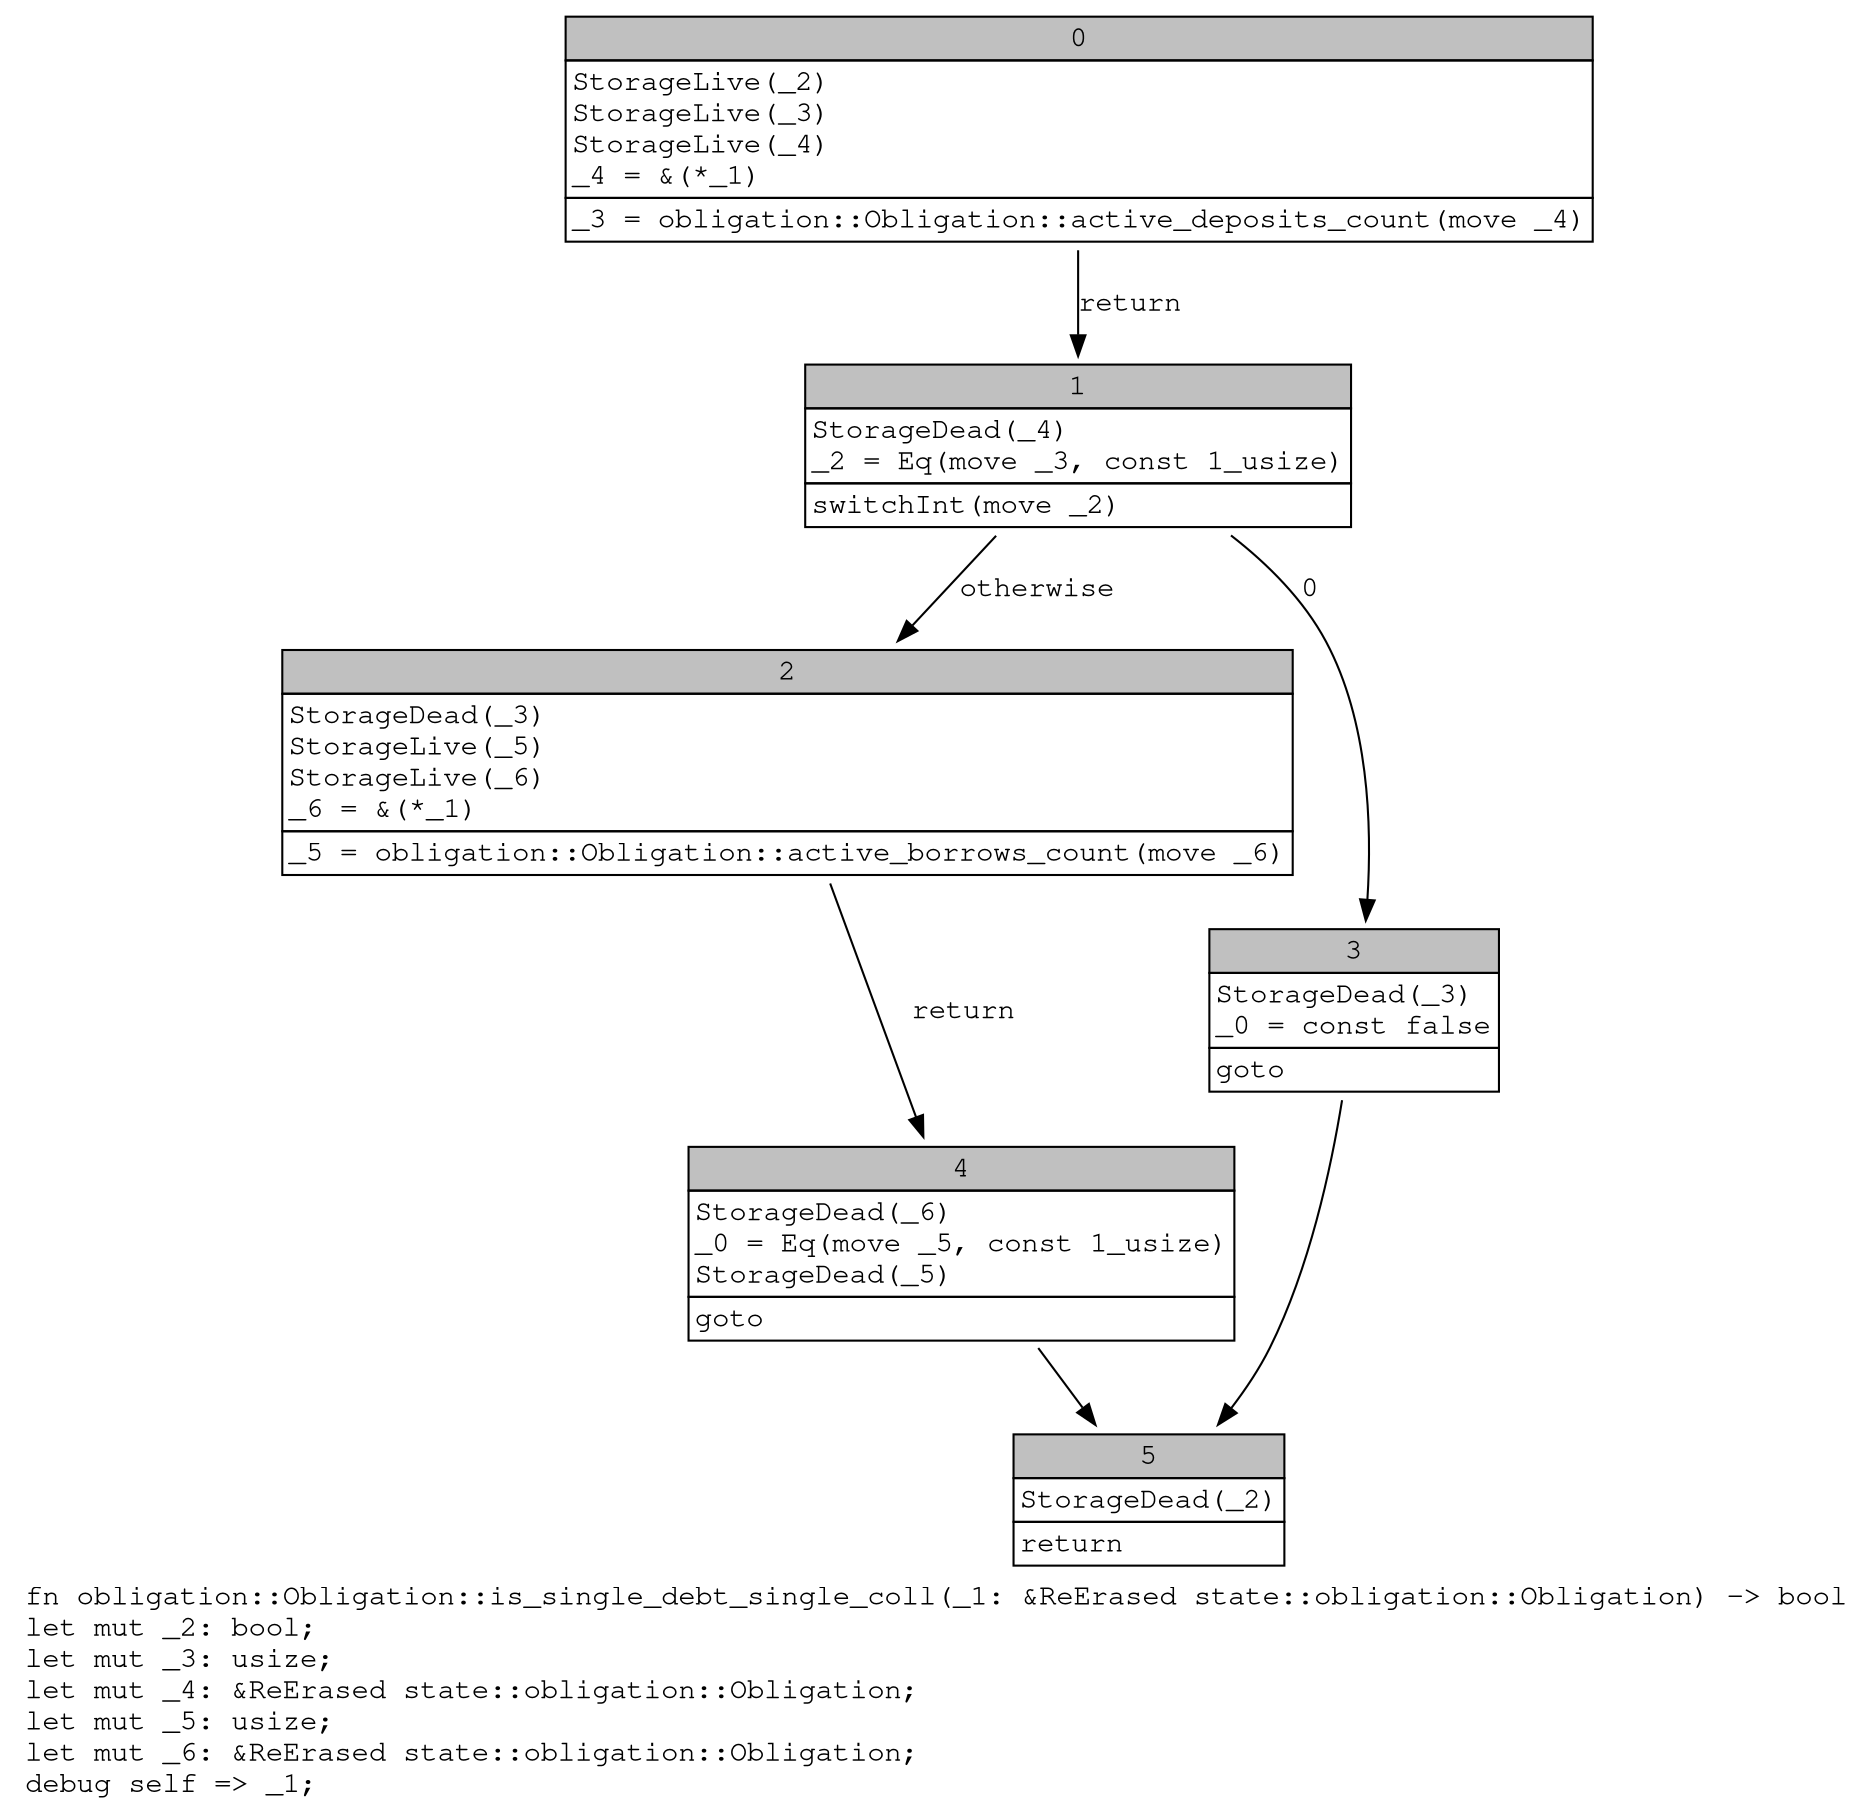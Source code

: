 digraph Mir_0_1714 {
    graph [fontname="Courier, monospace"];
    node [fontname="Courier, monospace"];
    edge [fontname="Courier, monospace"];
    label=<fn obligation::Obligation::is_single_debt_single_coll(_1: &amp;ReErased state::obligation::Obligation) -&gt; bool<br align="left"/>let mut _2: bool;<br align="left"/>let mut _3: usize;<br align="left"/>let mut _4: &amp;ReErased state::obligation::Obligation;<br align="left"/>let mut _5: usize;<br align="left"/>let mut _6: &amp;ReErased state::obligation::Obligation;<br align="left"/>debug self =&gt; _1;<br align="left"/>>;
    bb0__0_1714 [shape="none", label=<<table border="0" cellborder="1" cellspacing="0"><tr><td bgcolor="gray" align="center" colspan="1">0</td></tr><tr><td align="left" balign="left">StorageLive(_2)<br/>StorageLive(_3)<br/>StorageLive(_4)<br/>_4 = &amp;(*_1)<br/></td></tr><tr><td align="left">_3 = obligation::Obligation::active_deposits_count(move _4)</td></tr></table>>];
    bb1__0_1714 [shape="none", label=<<table border="0" cellborder="1" cellspacing="0"><tr><td bgcolor="gray" align="center" colspan="1">1</td></tr><tr><td align="left" balign="left">StorageDead(_4)<br/>_2 = Eq(move _3, const 1_usize)<br/></td></tr><tr><td align="left">switchInt(move _2)</td></tr></table>>];
    bb2__0_1714 [shape="none", label=<<table border="0" cellborder="1" cellspacing="0"><tr><td bgcolor="gray" align="center" colspan="1">2</td></tr><tr><td align="left" balign="left">StorageDead(_3)<br/>StorageLive(_5)<br/>StorageLive(_6)<br/>_6 = &amp;(*_1)<br/></td></tr><tr><td align="left">_5 = obligation::Obligation::active_borrows_count(move _6)</td></tr></table>>];
    bb3__0_1714 [shape="none", label=<<table border="0" cellborder="1" cellspacing="0"><tr><td bgcolor="gray" align="center" colspan="1">3</td></tr><tr><td align="left" balign="left">StorageDead(_3)<br/>_0 = const false<br/></td></tr><tr><td align="left">goto</td></tr></table>>];
    bb4__0_1714 [shape="none", label=<<table border="0" cellborder="1" cellspacing="0"><tr><td bgcolor="gray" align="center" colspan="1">4</td></tr><tr><td align="left" balign="left">StorageDead(_6)<br/>_0 = Eq(move _5, const 1_usize)<br/>StorageDead(_5)<br/></td></tr><tr><td align="left">goto</td></tr></table>>];
    bb5__0_1714 [shape="none", label=<<table border="0" cellborder="1" cellspacing="0"><tr><td bgcolor="gray" align="center" colspan="1">5</td></tr><tr><td align="left" balign="left">StorageDead(_2)<br/></td></tr><tr><td align="left">return</td></tr></table>>];
    bb0__0_1714 -> bb1__0_1714 [label="return"];
    bb1__0_1714 -> bb3__0_1714 [label="0"];
    bb1__0_1714 -> bb2__0_1714 [label="otherwise"];
    bb2__0_1714 -> bb4__0_1714 [label="return"];
    bb3__0_1714 -> bb5__0_1714 [label=""];
    bb4__0_1714 -> bb5__0_1714 [label=""];
}
